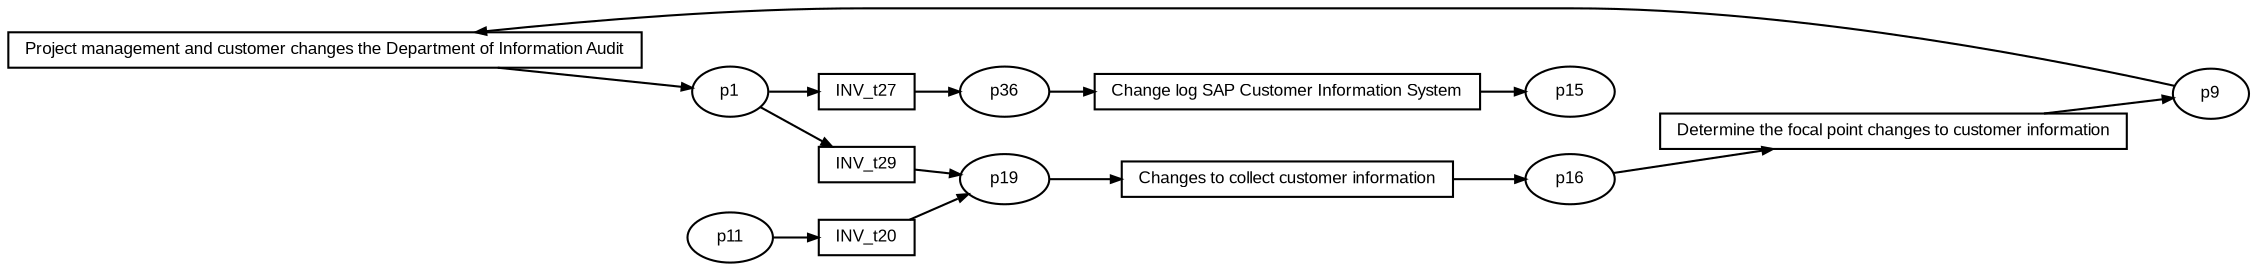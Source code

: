 digraph G {ranksep=".3"; fontsize="8"; remincross=true; margin="0.0,0.0"; fontname="Arial";rankdir="LR"; 
edge [arrowsize="0.5"];
node [height=".2",width=".2",fontname="Arial",fontsize="8"];
t0 [shape="box",label="Project management and customer changes the Department of Information Audit"];
t1 [shape="box",label="Change log SAP Customer Information System"];
t2 [shape="box",label="Changes to collect customer information"];
t3 [shape="box",label="Determine the focal point changes to customer information"];
t4 [shape="box",label="INV_t20"];
t5 [shape="box",label="INV_t29"];
t6 [shape="box",label="INV_t27"];
p0 [shape="oval",label="p1"];
p1 [shape="oval",label="p9"];
p2 [shape="oval",label="p11"];
p3 [shape="oval",label="p15"];
p4 [shape="oval",label="p19"];
p5 [shape="oval",label="p36"];
p6 [shape="oval",label="p16"];
p0 -> t5[label=""];
t5 -> p4[label=""];
t2 -> p6[label=""];
p0 -> t6[label=""];
p4 -> t2[label=""];
p2 -> t4[label=""];
t1 -> p3[label=""];
t3 -> p1[label=""];
t6 -> p5[label=""];
p1 -> t0[label=""];
t4 -> p4[label=""];
p6 -> t3[label=""];
p5 -> t1[label=""];
t0 -> p0[label=""];
}
